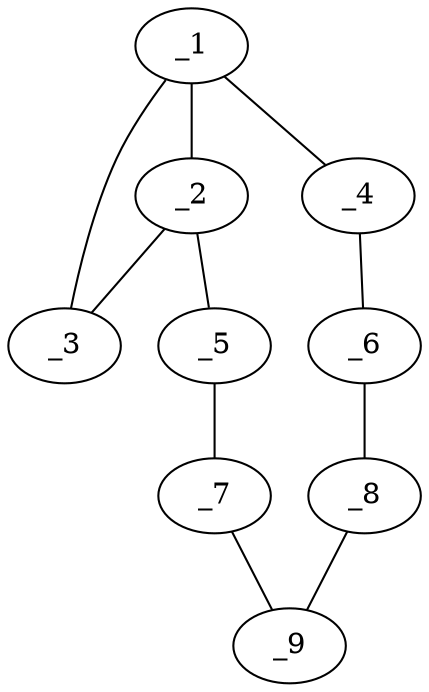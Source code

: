 graph molid28142 {
	_1	 [charge=0,
		chem=1,
		symbol="C  ",
		x="3.3066",
		y="-1.0022"];
	_2	 [charge=0,
		chem=1,
		symbol="C  ",
		x="2.3827",
		y="-0.6195"];
	_1 -- _2	 [valence=1];
	_3	 [charge=0,
		chem=2,
		symbol="O  ",
		x="2.5132",
		y="-1.6109"];
	_1 -- _3	 [valence=1];
	_4	 [charge=0,
		chem=1,
		symbol="C  ",
		x="4.2304",
		y="-0.6195"];
	_1 -- _4	 [valence=1];
	_2 -- _3	 [valence=1];
	_5	 [charge=0,
		chem=1,
		symbol="C  ",
		x=2,
		y="0.3044"];
	_2 -- _5	 [valence=1];
	_6	 [charge=0,
		chem=1,
		symbol="C  ",
		x="4.6131",
		y="0.3044"];
	_4 -- _6	 [valence=2];
	_7	 [charge=0,
		chem=1,
		symbol="C  ",
		x="2.3827",
		y="1.2283"];
	_5 -- _7	 [valence=2];
	_8	 [charge=0,
		chem=1,
		symbol="C  ",
		x="4.2304",
		y="1.2283"];
	_6 -- _8	 [valence=1];
	_9	 [charge=0,
		chem=1,
		symbol="C  ",
		x="3.3066",
		y="1.6109"];
	_7 -- _9	 [valence=1];
	_8 -- _9	 [valence=2];
}
